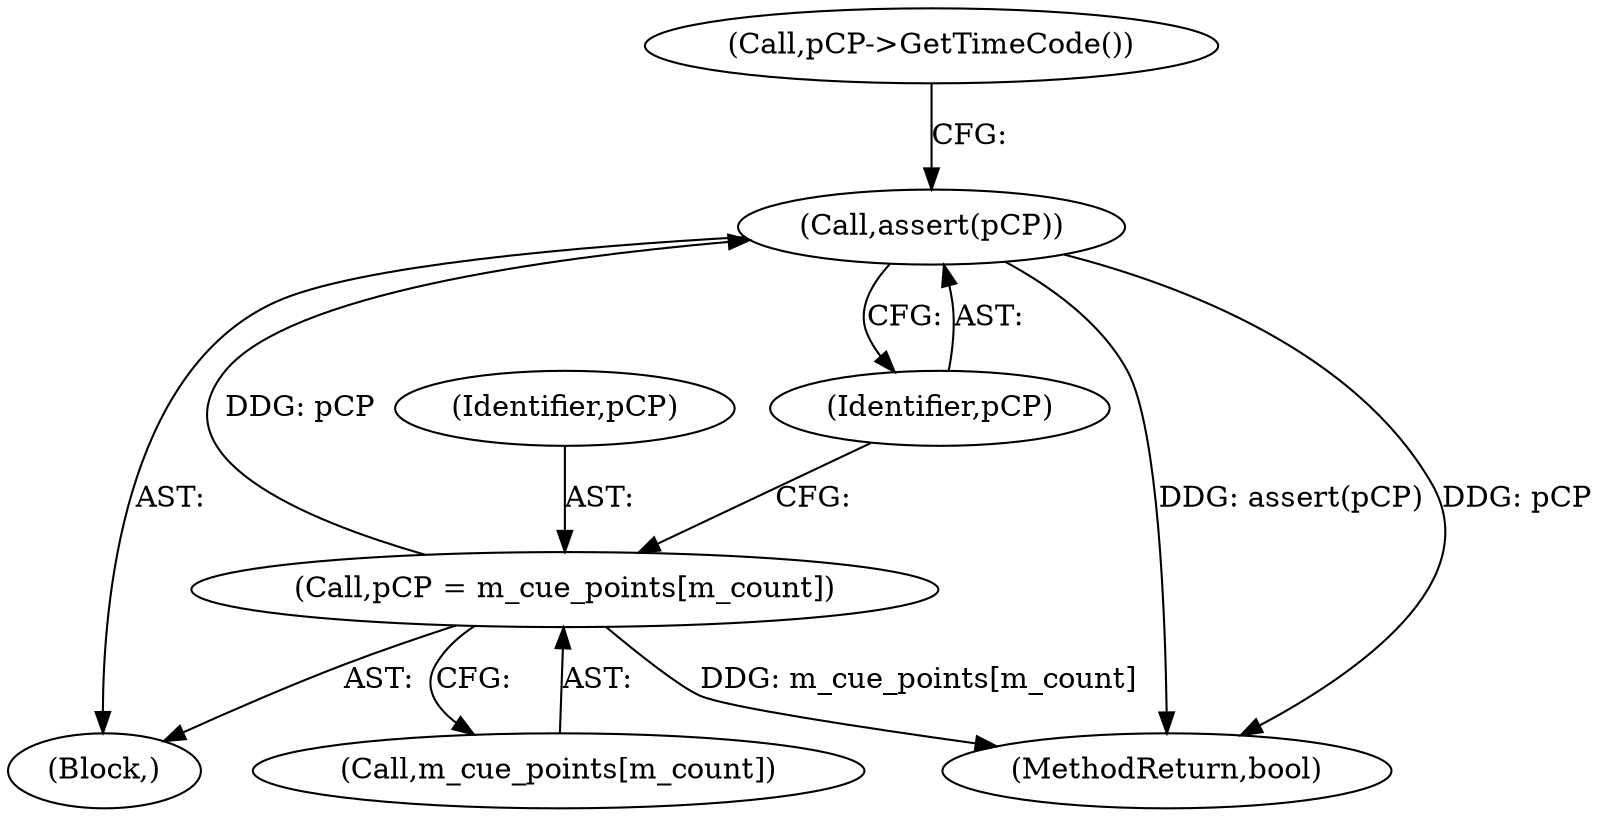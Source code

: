 digraph "1_Android_04839626ed859623901ebd3a5fd483982186b59d_159@API" {
"1000207" [label="(Call,assert(pCP))"];
"1000202" [label="(Call,pCP = m_cue_points[m_count])"];
"1000203" [label="(Identifier,pCP)"];
"1000212" [label="(Call,pCP->GetTimeCode())"];
"1000208" [label="(Identifier,pCP)"];
"1000202" [label="(Call,pCP = m_cue_points[m_count])"];
"1000133" [label="(Block,)"];
"1000246" [label="(MethodReturn,bool)"];
"1000204" [label="(Call,m_cue_points[m_count])"];
"1000207" [label="(Call,assert(pCP))"];
"1000207" -> "1000133"  [label="AST: "];
"1000207" -> "1000208"  [label="CFG: "];
"1000208" -> "1000207"  [label="AST: "];
"1000212" -> "1000207"  [label="CFG: "];
"1000207" -> "1000246"  [label="DDG: assert(pCP)"];
"1000207" -> "1000246"  [label="DDG: pCP"];
"1000202" -> "1000207"  [label="DDG: pCP"];
"1000202" -> "1000133"  [label="AST: "];
"1000202" -> "1000204"  [label="CFG: "];
"1000203" -> "1000202"  [label="AST: "];
"1000204" -> "1000202"  [label="AST: "];
"1000208" -> "1000202"  [label="CFG: "];
"1000202" -> "1000246"  [label="DDG: m_cue_points[m_count]"];
}
